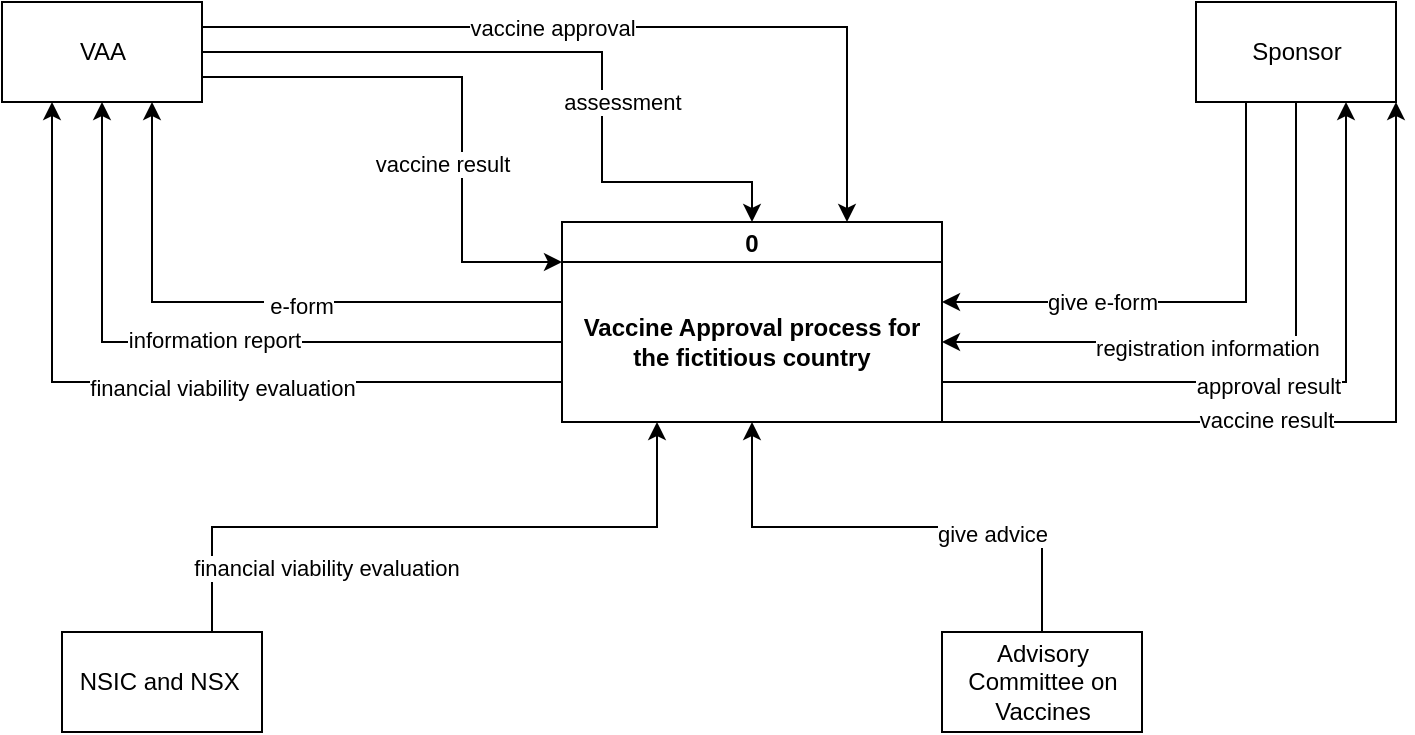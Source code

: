 <mxfile version="14.7.0" type="github">
  <diagram id="C5RBs43oDa-KdzZeNtuy" name="Page-1">
    <mxGraphModel dx="1550" dy="867" grid="1" gridSize="10" guides="1" tooltips="1" connect="1" arrows="1" fold="1" page="1" pageScale="1" pageWidth="827" pageHeight="1169" math="0" shadow="0">
      <root>
        <mxCell id="WIyWlLk6GJQsqaUBKTNV-0" />
        <mxCell id="WIyWlLk6GJQsqaUBKTNV-1" parent="WIyWlLk6GJQsqaUBKTNV-0" />
        <mxCell id="VbMSzvWsxBJKkRypyw_s-5" value="0" style="swimlane;fontStyle=1;childLayout=stackLayout;horizontal=1;startSize=20;fillColor=#ffffff;horizontalStack=0;resizeParent=1;resizeParentMax=0;resizeLast=0;collapsible=0;marginBottom=0;swimlaneFillColor=#ffffff;" vertex="1" parent="WIyWlLk6GJQsqaUBKTNV-1">
          <mxGeometry x="410" y="330" width="190" height="100" as="geometry" />
        </mxCell>
        <mxCell id="VbMSzvWsxBJKkRypyw_s-6" value="&lt;b&gt;Vaccine Approval process for the fictitious country&lt;/b&gt;" style="text;html=1;strokeColor=none;fillColor=none;align=center;verticalAlign=middle;whiteSpace=wrap;rounded=0;" vertex="1" parent="VbMSzvWsxBJKkRypyw_s-5">
          <mxGeometry y="20" width="190" height="80" as="geometry" />
        </mxCell>
        <mxCell id="VbMSzvWsxBJKkRypyw_s-15" style="edgeStyle=orthogonalEdgeStyle;rounded=0;orthogonalLoop=1;jettySize=auto;html=1;entryX=0;entryY=0;entryDx=0;entryDy=0;exitX=1;exitY=0.75;exitDx=0;exitDy=0;" edge="1" parent="WIyWlLk6GJQsqaUBKTNV-1" source="VbMSzvWsxBJKkRypyw_s-7" target="VbMSzvWsxBJKkRypyw_s-6">
          <mxGeometry relative="1" as="geometry">
            <mxPoint x="140" y="290" as="sourcePoint" />
            <Array as="points">
              <mxPoint x="360" y="258" />
              <mxPoint x="360" y="350" />
            </Array>
          </mxGeometry>
        </mxCell>
        <mxCell id="VbMSzvWsxBJKkRypyw_s-20" value="vaccine result" style="edgeLabel;html=1;align=center;verticalAlign=middle;resizable=0;points=[];" vertex="1" connectable="0" parent="VbMSzvWsxBJKkRypyw_s-15">
          <mxGeometry x="-0.473" y="-1" relative="1" as="geometry">
            <mxPoint x="48" y="42" as="offset" />
          </mxGeometry>
        </mxCell>
        <mxCell id="VbMSzvWsxBJKkRypyw_s-16" style="edgeStyle=orthogonalEdgeStyle;rounded=0;orthogonalLoop=1;jettySize=auto;html=1;exitX=1;exitY=0.5;exitDx=0;exitDy=0;entryX=0.5;entryY=0;entryDx=0;entryDy=0;" edge="1" parent="WIyWlLk6GJQsqaUBKTNV-1" source="VbMSzvWsxBJKkRypyw_s-7" target="VbMSzvWsxBJKkRypyw_s-5">
          <mxGeometry relative="1" as="geometry">
            <mxPoint x="380" y="400" as="targetPoint" />
            <Array as="points">
              <mxPoint x="430" y="245" />
              <mxPoint x="430" y="310" />
            </Array>
          </mxGeometry>
        </mxCell>
        <mxCell id="VbMSzvWsxBJKkRypyw_s-24" value="assessment" style="edgeLabel;html=1;align=center;verticalAlign=middle;resizable=0;points=[];" vertex="1" connectable="0" parent="VbMSzvWsxBJKkRypyw_s-16">
          <mxGeometry x="-0.026" y="-1" relative="1" as="geometry">
            <mxPoint x="34" y="24" as="offset" />
          </mxGeometry>
        </mxCell>
        <mxCell id="VbMSzvWsxBJKkRypyw_s-19" style="edgeStyle=orthogonalEdgeStyle;rounded=0;orthogonalLoop=1;jettySize=auto;html=1;exitX=1;exitY=0.25;exitDx=0;exitDy=0;entryX=0.75;entryY=0;entryDx=0;entryDy=0;" edge="1" parent="WIyWlLk6GJQsqaUBKTNV-1" source="VbMSzvWsxBJKkRypyw_s-7" target="VbMSzvWsxBJKkRypyw_s-5">
          <mxGeometry relative="1" as="geometry">
            <mxPoint x="520" y="340" as="targetPoint" />
          </mxGeometry>
        </mxCell>
        <mxCell id="VbMSzvWsxBJKkRypyw_s-25" value="vaccine approval" style="edgeLabel;html=1;align=center;verticalAlign=middle;resizable=0;points=[];" vertex="1" connectable="0" parent="VbMSzvWsxBJKkRypyw_s-19">
          <mxGeometry x="-0.168" relative="1" as="geometry">
            <mxPoint as="offset" />
          </mxGeometry>
        </mxCell>
        <mxCell id="VbMSzvWsxBJKkRypyw_s-7" value="VAA" style="html=1;dashed=0;whitespace=wrap;" vertex="1" parent="WIyWlLk6GJQsqaUBKTNV-1">
          <mxGeometry x="130" y="220" width="100" height="50" as="geometry" />
        </mxCell>
        <mxCell id="VbMSzvWsxBJKkRypyw_s-36" style="edgeStyle=orthogonalEdgeStyle;rounded=0;orthogonalLoop=1;jettySize=auto;html=1;exitX=0.25;exitY=1;exitDx=0;exitDy=0;entryX=1;entryY=0.25;entryDx=0;entryDy=0;" edge="1" parent="WIyWlLk6GJQsqaUBKTNV-1" source="VbMSzvWsxBJKkRypyw_s-8" target="VbMSzvWsxBJKkRypyw_s-6">
          <mxGeometry relative="1" as="geometry" />
        </mxCell>
        <mxCell id="VbMSzvWsxBJKkRypyw_s-37" value="give e-form" style="edgeLabel;html=1;align=center;verticalAlign=middle;resizable=0;points=[];" vertex="1" connectable="0" parent="VbMSzvWsxBJKkRypyw_s-36">
          <mxGeometry x="-0.44" y="-1" relative="1" as="geometry">
            <mxPoint x="-71" y="29" as="offset" />
          </mxGeometry>
        </mxCell>
        <mxCell id="VbMSzvWsxBJKkRypyw_s-38" style="edgeStyle=orthogonalEdgeStyle;rounded=0;orthogonalLoop=1;jettySize=auto;html=1;exitX=0.5;exitY=1;exitDx=0;exitDy=0;entryX=1;entryY=0.5;entryDx=0;entryDy=0;" edge="1" parent="WIyWlLk6GJQsqaUBKTNV-1" source="VbMSzvWsxBJKkRypyw_s-8" target="VbMSzvWsxBJKkRypyw_s-6">
          <mxGeometry relative="1" as="geometry" />
        </mxCell>
        <mxCell id="VbMSzvWsxBJKkRypyw_s-46" value="registration information&amp;nbsp;" style="edgeLabel;html=1;align=center;verticalAlign=middle;resizable=0;points=[];" vertex="1" connectable="0" parent="VbMSzvWsxBJKkRypyw_s-38">
          <mxGeometry x="0.098" y="3" relative="1" as="geometry">
            <mxPoint as="offset" />
          </mxGeometry>
        </mxCell>
        <mxCell id="VbMSzvWsxBJKkRypyw_s-8" value="Sponsor" style="html=1;dashed=0;whitespace=wrap;" vertex="1" parent="WIyWlLk6GJQsqaUBKTNV-1">
          <mxGeometry x="727" y="220" width="100" height="50" as="geometry" />
        </mxCell>
        <mxCell id="VbMSzvWsxBJKkRypyw_s-13" style="edgeStyle=orthogonalEdgeStyle;rounded=0;orthogonalLoop=1;jettySize=auto;html=1;exitX=0.75;exitY=0;exitDx=0;exitDy=0;entryX=0.25;entryY=1;entryDx=0;entryDy=0;" edge="1" parent="WIyWlLk6GJQsqaUBKTNV-1" source="VbMSzvWsxBJKkRypyw_s-9" target="VbMSzvWsxBJKkRypyw_s-6">
          <mxGeometry relative="1" as="geometry" />
        </mxCell>
        <mxCell id="VbMSzvWsxBJKkRypyw_s-14" value="financial viability evaluation" style="edgeLabel;html=1;align=center;verticalAlign=middle;resizable=0;points=[];" vertex="1" connectable="0" parent="VbMSzvWsxBJKkRypyw_s-13">
          <mxGeometry x="-0.356" y="-1" relative="1" as="geometry">
            <mxPoint x="4" y="19" as="offset" />
          </mxGeometry>
        </mxCell>
        <mxCell id="VbMSzvWsxBJKkRypyw_s-9" value="NSIC and&amp;nbsp;NSX&amp;nbsp;" style="html=1;dashed=0;whitespace=wrap;" vertex="1" parent="WIyWlLk6GJQsqaUBKTNV-1">
          <mxGeometry x="160" y="535" width="100" height="50" as="geometry" />
        </mxCell>
        <mxCell id="VbMSzvWsxBJKkRypyw_s-11" style="edgeStyle=orthogonalEdgeStyle;rounded=0;orthogonalLoop=1;jettySize=auto;html=1;exitX=0.5;exitY=0;exitDx=0;exitDy=0;entryX=0.5;entryY=1;entryDx=0;entryDy=0;" edge="1" parent="WIyWlLk6GJQsqaUBKTNV-1" source="VbMSzvWsxBJKkRypyw_s-10" target="VbMSzvWsxBJKkRypyw_s-6">
          <mxGeometry relative="1" as="geometry" />
        </mxCell>
        <mxCell id="VbMSzvWsxBJKkRypyw_s-12" value="give advice" style="edgeLabel;html=1;align=center;verticalAlign=middle;resizable=0;points=[];" vertex="1" connectable="0" parent="VbMSzvWsxBJKkRypyw_s-11">
          <mxGeometry x="-0.382" y="3" relative="1" as="geometry">
            <mxPoint as="offset" />
          </mxGeometry>
        </mxCell>
        <mxCell id="VbMSzvWsxBJKkRypyw_s-10" value="Advisory &lt;br&gt;Committee on &lt;br&gt;Vaccines" style="html=1;dashed=0;whitespace=wrap;" vertex="1" parent="WIyWlLk6GJQsqaUBKTNV-1">
          <mxGeometry x="600" y="535" width="100" height="50" as="geometry" />
        </mxCell>
        <mxCell id="VbMSzvWsxBJKkRypyw_s-28" style="edgeStyle=orthogonalEdgeStyle;rounded=0;orthogonalLoop=1;jettySize=auto;html=1;exitX=0;exitY=0.25;exitDx=0;exitDy=0;entryX=0.75;entryY=1;entryDx=0;entryDy=0;" edge="1" parent="WIyWlLk6GJQsqaUBKTNV-1" source="VbMSzvWsxBJKkRypyw_s-6" target="VbMSzvWsxBJKkRypyw_s-7">
          <mxGeometry relative="1" as="geometry" />
        </mxCell>
        <mxCell id="VbMSzvWsxBJKkRypyw_s-30" value="&amp;nbsp;e-form" style="edgeLabel;html=1;align=center;verticalAlign=middle;resizable=0;points=[];" vertex="1" connectable="0" parent="VbMSzvWsxBJKkRypyw_s-28">
          <mxGeometry x="-0.134" y="2" relative="1" as="geometry">
            <mxPoint as="offset" />
          </mxGeometry>
        </mxCell>
        <mxCell id="VbMSzvWsxBJKkRypyw_s-29" style="edgeStyle=orthogonalEdgeStyle;rounded=0;orthogonalLoop=1;jettySize=auto;html=1;exitX=0;exitY=0.5;exitDx=0;exitDy=0;entryX=0.5;entryY=1;entryDx=0;entryDy=0;" edge="1" parent="WIyWlLk6GJQsqaUBKTNV-1" source="VbMSzvWsxBJKkRypyw_s-6" target="VbMSzvWsxBJKkRypyw_s-7">
          <mxGeometry relative="1" as="geometry" />
        </mxCell>
        <mxCell id="VbMSzvWsxBJKkRypyw_s-31" value="information report" style="edgeLabel;html=1;align=center;verticalAlign=middle;resizable=0;points=[];" vertex="1" connectable="0" parent="VbMSzvWsxBJKkRypyw_s-29">
          <mxGeometry x="-0.006" y="-1" relative="1" as="geometry">
            <mxPoint as="offset" />
          </mxGeometry>
        </mxCell>
        <mxCell id="VbMSzvWsxBJKkRypyw_s-32" style="edgeStyle=orthogonalEdgeStyle;rounded=0;orthogonalLoop=1;jettySize=auto;html=1;exitX=0;exitY=0.75;exitDx=0;exitDy=0;entryX=0.25;entryY=1;entryDx=0;entryDy=0;" edge="1" parent="WIyWlLk6GJQsqaUBKTNV-1" source="VbMSzvWsxBJKkRypyw_s-6" target="VbMSzvWsxBJKkRypyw_s-7">
          <mxGeometry relative="1" as="geometry" />
        </mxCell>
        <mxCell id="VbMSzvWsxBJKkRypyw_s-35" value="financial viability evaluation" style="edgeLabel;html=1;align=center;verticalAlign=middle;resizable=0;points=[];" vertex="1" connectable="0" parent="VbMSzvWsxBJKkRypyw_s-32">
          <mxGeometry x="-0.079" y="3" relative="1" as="geometry">
            <mxPoint x="12" as="offset" />
          </mxGeometry>
        </mxCell>
        <mxCell id="VbMSzvWsxBJKkRypyw_s-42" style="edgeStyle=orthogonalEdgeStyle;rounded=0;orthogonalLoop=1;jettySize=auto;html=1;exitX=1;exitY=0.75;exitDx=0;exitDy=0;entryX=0.75;entryY=1;entryDx=0;entryDy=0;" edge="1" parent="WIyWlLk6GJQsqaUBKTNV-1" source="VbMSzvWsxBJKkRypyw_s-6" target="VbMSzvWsxBJKkRypyw_s-8">
          <mxGeometry relative="1" as="geometry" />
        </mxCell>
        <mxCell id="VbMSzvWsxBJKkRypyw_s-44" value="approval result" style="edgeLabel;html=1;align=center;verticalAlign=middle;resizable=0;points=[];" vertex="1" connectable="0" parent="VbMSzvWsxBJKkRypyw_s-42">
          <mxGeometry x="-0.047" y="-2" relative="1" as="geometry">
            <mxPoint as="offset" />
          </mxGeometry>
        </mxCell>
        <mxCell id="VbMSzvWsxBJKkRypyw_s-43" style="edgeStyle=orthogonalEdgeStyle;rounded=0;orthogonalLoop=1;jettySize=auto;html=1;exitX=1;exitY=1;exitDx=0;exitDy=0;entryX=1;entryY=1;entryDx=0;entryDy=0;" edge="1" parent="WIyWlLk6GJQsqaUBKTNV-1" source="VbMSzvWsxBJKkRypyw_s-6" target="VbMSzvWsxBJKkRypyw_s-8">
          <mxGeometry relative="1" as="geometry">
            <Array as="points">
              <mxPoint x="827" y="430" />
            </Array>
          </mxGeometry>
        </mxCell>
        <mxCell id="VbMSzvWsxBJKkRypyw_s-47" value="vaccine result" style="edgeLabel;html=1;align=center;verticalAlign=middle;resizable=0;points=[];" vertex="1" connectable="0" parent="VbMSzvWsxBJKkRypyw_s-43">
          <mxGeometry x="-0.163" y="1" relative="1" as="geometry">
            <mxPoint as="offset" />
          </mxGeometry>
        </mxCell>
      </root>
    </mxGraphModel>
  </diagram>
</mxfile>
